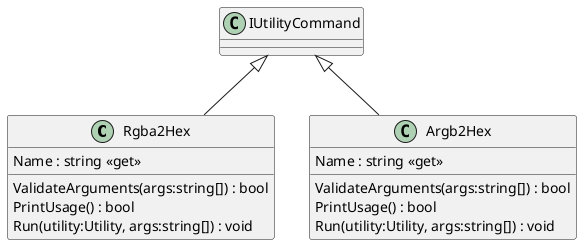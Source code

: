 @startuml
class Rgba2Hex {
    Name : string <<get>>
    ValidateArguments(args:string[]) : bool
    PrintUsage() : bool
    Run(utility:Utility, args:string[]) : void
}
class Argb2Hex {
    Name : string <<get>>
    ValidateArguments(args:string[]) : bool
    PrintUsage() : bool
    Run(utility:Utility, args:string[]) : void
}
IUtilityCommand <|-- Rgba2Hex
IUtilityCommand <|-- Argb2Hex
@enduml
